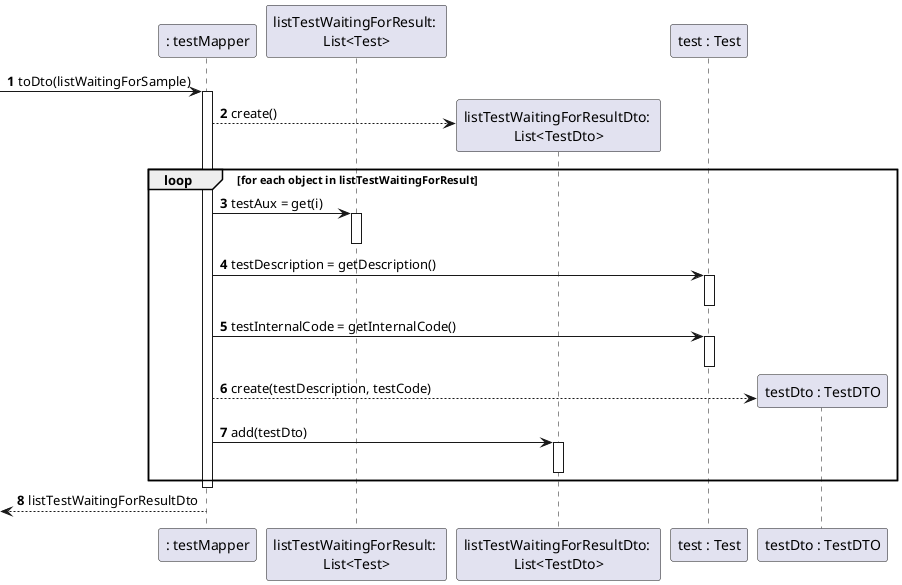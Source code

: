 @startuml
'https://plantuml.com/sequence-diagram
'hide footbox
autonumber

participant ": testMapper" as MAPPER
participant "listTestWaitingForResult: \nList<Test>" as LWFR
participant "listTestWaitingForResultDto: \nList<TestDto>" as LWFRDTO
participant "test : Test" as TEST
participant "testDto : TestDTO" as TESTDTO

-> MAPPER : toDto(listWaitingForSample)
activate MAPPER
MAPPER --> LWFRDTO** : create()
loop for each object in listTestWaitingForResult
MAPPER -> LWFR : testAux = get(i)
activate LWFR
deactivate LWFR
MAPPER -> TEST : testDescription = getDescription()
activate TEST
deactivate TEST
MAPPER -> TEST : testInternalCode = getInternalCode()
activate TEST
deactivate TEST
MAPPER --> TESTDTO** : create(testDescription, testCode)
MAPPER -> LWFRDTO : add(testDto)
activate LWFRDTO
deactivate LWFRDTO
end
deactivate MAPPER
<-- MAPPER : listTestWaitingForResultDto

@enduml